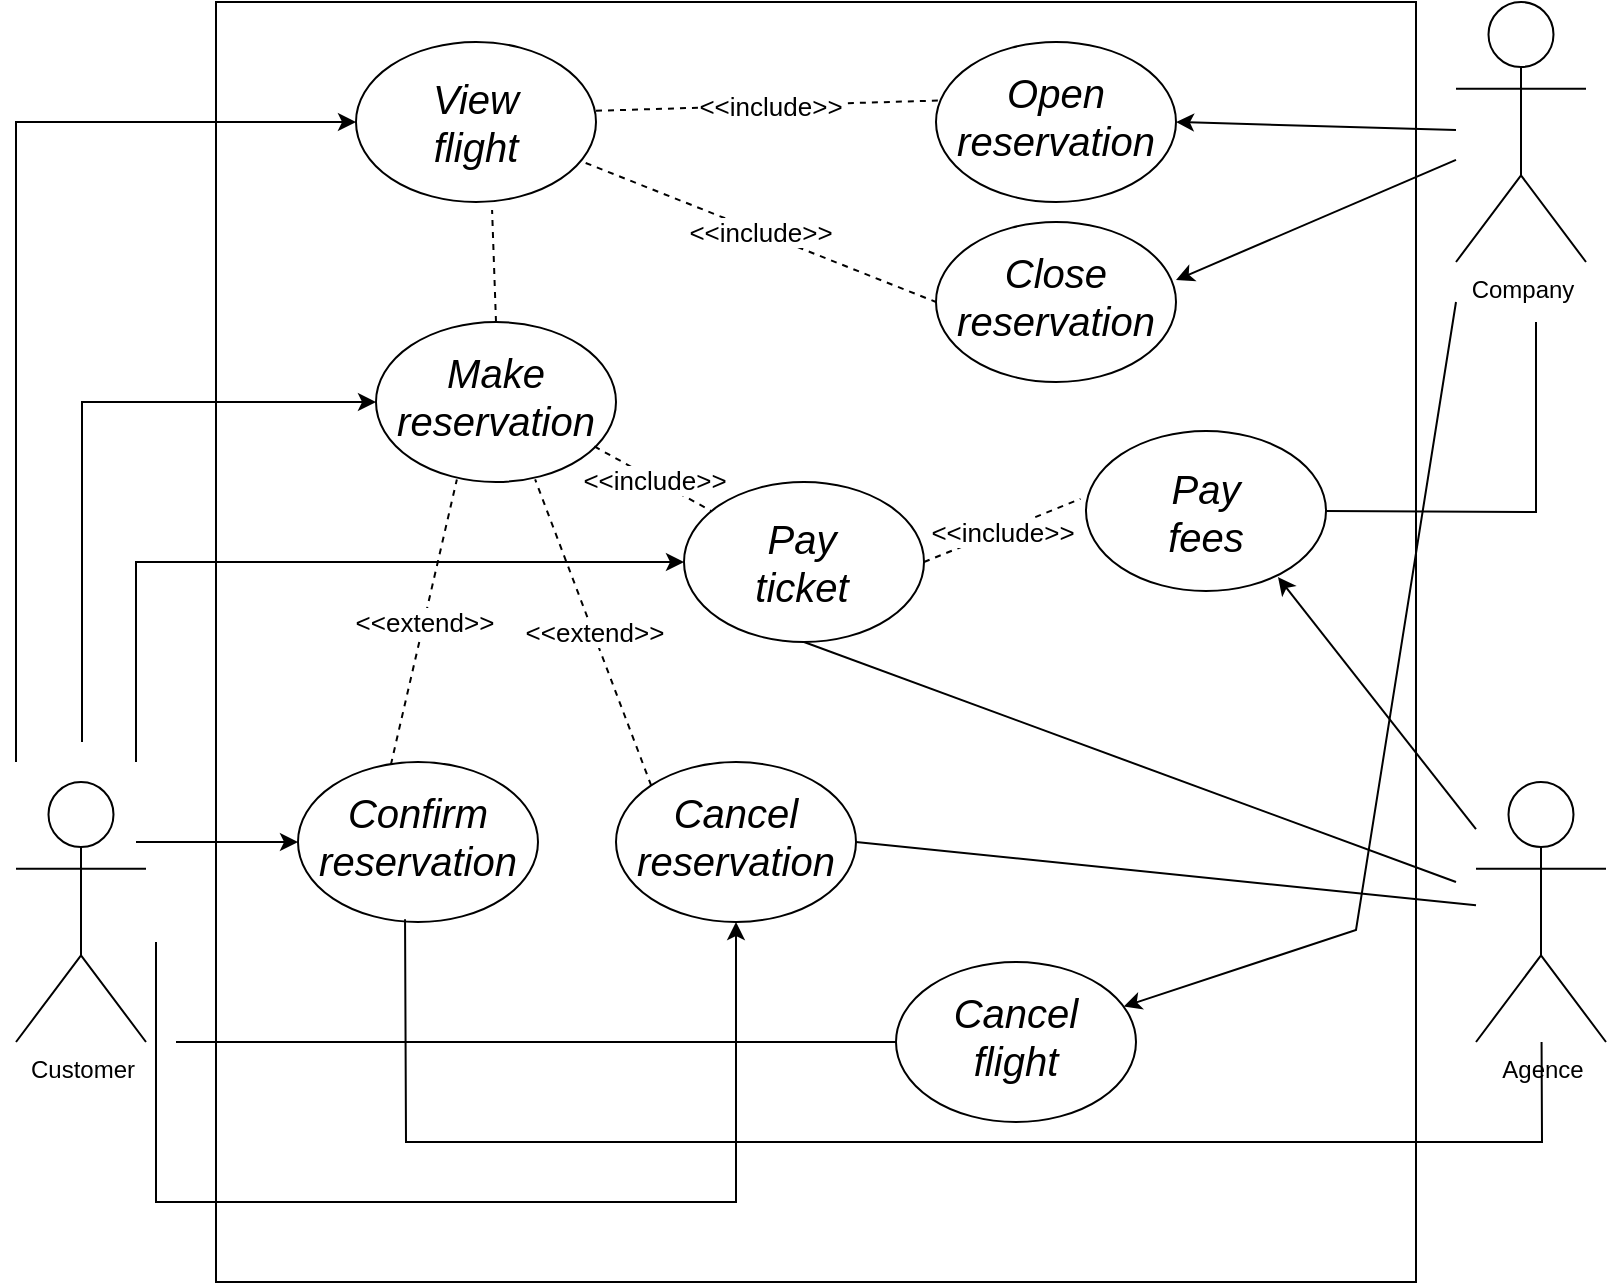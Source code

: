 <mxfile version="16.5.1" type="device"><diagram id="ceLG0h7EkE7IixqswX3k" name="Page-1"><mxGraphModel dx="996" dy="634" grid="1" gridSize="10" guides="1" tooltips="1" connect="1" arrows="1" fold="1" page="1" pageScale="1" pageWidth="827" pageHeight="1169" math="0" shadow="0"><root><mxCell id="0"/><mxCell id="1" parent="0"/><mxCell id="Kmgze0XpeWxzEHOtsUaf-2" value="" style="rounded=0;whiteSpace=wrap;html=1;fillColor=none;" parent="1" vertex="1"><mxGeometry x="120" y="80" width="600" height="640" as="geometry"/></mxCell><mxCell id="N7wIcBvlE-h2t6XAFPV8-1" value="Customer" style="shape=umlActor;verticalLabelPosition=bottom;verticalAlign=top;html=1;outlineConnect=0;" parent="1" vertex="1"><mxGeometry x="20" y="470" width="65" height="130" as="geometry"/></mxCell><mxCell id="N7wIcBvlE-h2t6XAFPV8-8" value="Company" style="shape=umlActor;verticalLabelPosition=bottom;verticalAlign=top;html=1;outlineConnect=0;" parent="1" vertex="1"><mxGeometry x="740" y="80" width="65" height="130" as="geometry"/></mxCell><mxCell id="N7wIcBvlE-h2t6XAFPV8-9" value="Agence" style="shape=umlActor;verticalLabelPosition=bottom;verticalAlign=top;html=1;outlineConnect=0;" parent="1" vertex="1"><mxGeometry x="750" y="470" width="65" height="130" as="geometry"/></mxCell><mxCell id="N7wIcBvlE-h2t6XAFPV8-20" value="" style="group" parent="1" vertex="1" connectable="0"><mxGeometry x="470" y="110" width="120" height="80" as="geometry"/></mxCell><mxCell id="N7wIcBvlE-h2t6XAFPV8-16" value="" style="ellipse;whiteSpace=wrap;html=1;fillColor=none;" parent="N7wIcBvlE-h2t6XAFPV8-20" vertex="1"><mxGeometry x="10" y="-10" width="120" height="80" as="geometry"/></mxCell><mxCell id="N7wIcBvlE-h2t6XAFPV8-17" value="&lt;span data-lucid-type=&quot;application/vnd.lucid.text&quot; data-lucid-content=&quot;{&amp;#34;t&amp;#34;:&amp;#34;View  flight&amp;#34;,&amp;#34;m&amp;#34;:[{&amp;#34;s&amp;#34;:0,&amp;#34;n&amp;#34;:&amp;#34;a&amp;#34;,&amp;#34;v&amp;#34;:&amp;#34;center&amp;#34;},{&amp;#34;s&amp;#34;:0,&amp;#34;n&amp;#34;:&amp;#34;fc&amp;#34;,&amp;#34;v&amp;#34;:&amp;#34;Oblique&amp;#34;,&amp;#34;e&amp;#34;:12},{&amp;#34;s&amp;#34;:0,&amp;#34;n&amp;#34;:&amp;#34;fid&amp;#34;,&amp;#34;v&amp;#34;:8,&amp;#34;e&amp;#34;:12},{&amp;#34;s&amp;#34;:0,&amp;#34;n&amp;#34;:&amp;#34;i&amp;#34;,&amp;#34;v&amp;#34;:true,&amp;#34;e&amp;#34;:12},{&amp;#34;s&amp;#34;:0,&amp;#34;n&amp;#34;:&amp;#34;s&amp;#34;,&amp;#34;v&amp;#34;:17.778,&amp;#34;e&amp;#34;:12},{&amp;#34;s&amp;#34;:0,&amp;#34;n&amp;#34;:&amp;#34;c&amp;#34;,&amp;#34;v&amp;#34;:&amp;#34;#ffffffff&amp;#34;,&amp;#34;e&amp;#34;:12}]}&quot; style=&quot;font-size: 20px&quot;&gt;&lt;span style=&quot;font-style: italic ; font-size: 20px&quot;&gt;Open reservation&lt;/span&gt;&lt;/span&gt;" style="text;html=1;align=center;verticalAlign=middle;whiteSpace=wrap;rounded=0;labelBackgroundColor=none;fontColor=default;fontSize=20;" parent="N7wIcBvlE-h2t6XAFPV8-20" vertex="1"><mxGeometry x="35" y="9.5" width="70" height="35" as="geometry"/></mxCell><mxCell id="N7wIcBvlE-h2t6XAFPV8-21" value="" style="group" parent="1" vertex="1" connectable="0"><mxGeometry x="480" y="190" width="120" height="80" as="geometry"/></mxCell><mxCell id="N7wIcBvlE-h2t6XAFPV8-18" value="" style="ellipse;whiteSpace=wrap;html=1;fillColor=none;" parent="N7wIcBvlE-h2t6XAFPV8-21" vertex="1"><mxGeometry width="120" height="80" as="geometry"/></mxCell><mxCell id="N7wIcBvlE-h2t6XAFPV8-19" value="&lt;span data-lucid-type=&quot;application/vnd.lucid.text&quot; data-lucid-content=&quot;{&amp;#34;t&amp;#34;:&amp;#34;View  flight&amp;#34;,&amp;#34;m&amp;#34;:[{&amp;#34;s&amp;#34;:0,&amp;#34;n&amp;#34;:&amp;#34;a&amp;#34;,&amp;#34;v&amp;#34;:&amp;#34;center&amp;#34;},{&amp;#34;s&amp;#34;:0,&amp;#34;n&amp;#34;:&amp;#34;fc&amp;#34;,&amp;#34;v&amp;#34;:&amp;#34;Oblique&amp;#34;,&amp;#34;e&amp;#34;:12},{&amp;#34;s&amp;#34;:0,&amp;#34;n&amp;#34;:&amp;#34;fid&amp;#34;,&amp;#34;v&amp;#34;:8,&amp;#34;e&amp;#34;:12},{&amp;#34;s&amp;#34;:0,&amp;#34;n&amp;#34;:&amp;#34;i&amp;#34;,&amp;#34;v&amp;#34;:true,&amp;#34;e&amp;#34;:12},{&amp;#34;s&amp;#34;:0,&amp;#34;n&amp;#34;:&amp;#34;s&amp;#34;,&amp;#34;v&amp;#34;:17.778,&amp;#34;e&amp;#34;:12},{&amp;#34;s&amp;#34;:0,&amp;#34;n&amp;#34;:&amp;#34;c&amp;#34;,&amp;#34;v&amp;#34;:&amp;#34;#ffffffff&amp;#34;,&amp;#34;e&amp;#34;:12}]}&quot; style=&quot;font-size: 20px&quot;&gt;&lt;span style=&quot;font-style: italic ; font-size: 20px&quot;&gt;Close reservation&lt;/span&gt;&lt;/span&gt;" style="text;html=1;align=center;verticalAlign=middle;whiteSpace=wrap;rounded=0;labelBackgroundColor=none;fontColor=default;fontSize=20;" parent="N7wIcBvlE-h2t6XAFPV8-21" vertex="1"><mxGeometry x="25" y="19.5" width="70" height="35" as="geometry"/></mxCell><mxCell id="N7wIcBvlE-h2t6XAFPV8-22" value="" style="group" parent="1" vertex="1" connectable="0"><mxGeometry x="200" y="240" width="120" height="80" as="geometry"/></mxCell><mxCell id="N7wIcBvlE-h2t6XAFPV8-14" value="" style="ellipse;whiteSpace=wrap;html=1;fillColor=none;" parent="N7wIcBvlE-h2t6XAFPV8-22" vertex="1"><mxGeometry width="120" height="80" as="geometry"/></mxCell><mxCell id="N7wIcBvlE-h2t6XAFPV8-15" value="&lt;span data-lucid-type=&quot;application/vnd.lucid.text&quot; data-lucid-content=&quot;{&amp;#34;t&amp;#34;:&amp;#34;View  flight&amp;#34;,&amp;#34;m&amp;#34;:[{&amp;#34;s&amp;#34;:0,&amp;#34;n&amp;#34;:&amp;#34;a&amp;#34;,&amp;#34;v&amp;#34;:&amp;#34;center&amp;#34;},{&amp;#34;s&amp;#34;:0,&amp;#34;n&amp;#34;:&amp;#34;fc&amp;#34;,&amp;#34;v&amp;#34;:&amp;#34;Oblique&amp;#34;,&amp;#34;e&amp;#34;:12},{&amp;#34;s&amp;#34;:0,&amp;#34;n&amp;#34;:&amp;#34;fid&amp;#34;,&amp;#34;v&amp;#34;:8,&amp;#34;e&amp;#34;:12},{&amp;#34;s&amp;#34;:0,&amp;#34;n&amp;#34;:&amp;#34;i&amp;#34;,&amp;#34;v&amp;#34;:true,&amp;#34;e&amp;#34;:12},{&amp;#34;s&amp;#34;:0,&amp;#34;n&amp;#34;:&amp;#34;s&amp;#34;,&amp;#34;v&amp;#34;:17.778,&amp;#34;e&amp;#34;:12},{&amp;#34;s&amp;#34;:0,&amp;#34;n&amp;#34;:&amp;#34;c&amp;#34;,&amp;#34;v&amp;#34;:&amp;#34;#ffffffff&amp;#34;,&amp;#34;e&amp;#34;:12}]}&quot; style=&quot;font-size: 20px&quot;&gt;&lt;span style=&quot;font-style: italic ; font-size: 20px&quot;&gt;Make reservation&lt;/span&gt;&lt;/span&gt;" style="text;html=1;align=center;verticalAlign=middle;whiteSpace=wrap;rounded=0;labelBackgroundColor=none;fontColor=default;fontSize=20;" parent="N7wIcBvlE-h2t6XAFPV8-22" vertex="1"><mxGeometry x="25" y="19.5" width="70" height="35" as="geometry"/></mxCell><mxCell id="N7wIcBvlE-h2t6XAFPV8-23" value="" style="group" parent="1" vertex="1" connectable="0"><mxGeometry x="190" y="100" width="120" height="80" as="geometry"/></mxCell><mxCell id="N7wIcBvlE-h2t6XAFPV8-11" value="" style="ellipse;whiteSpace=wrap;html=1;fillColor=none;" parent="N7wIcBvlE-h2t6XAFPV8-23" vertex="1"><mxGeometry width="120" height="80" as="geometry"/></mxCell><mxCell id="N7wIcBvlE-h2t6XAFPV8-13" value="&lt;span data-lucid-type=&quot;application/vnd.lucid.text&quot; data-lucid-content=&quot;{&amp;quot;t&amp;quot;:&amp;quot;View  flight&amp;quot;,&amp;quot;m&amp;quot;:[{&amp;quot;s&amp;quot;:0,&amp;quot;n&amp;quot;:&amp;quot;a&amp;quot;,&amp;quot;v&amp;quot;:&amp;quot;center&amp;quot;},{&amp;quot;s&amp;quot;:0,&amp;quot;n&amp;quot;:&amp;quot;fc&amp;quot;,&amp;quot;v&amp;quot;:&amp;quot;Oblique&amp;quot;,&amp;quot;e&amp;quot;:12},{&amp;quot;s&amp;quot;:0,&amp;quot;n&amp;quot;:&amp;quot;fid&amp;quot;,&amp;quot;v&amp;quot;:8,&amp;quot;e&amp;quot;:12},{&amp;quot;s&amp;quot;:0,&amp;quot;n&amp;quot;:&amp;quot;i&amp;quot;,&amp;quot;v&amp;quot;:true,&amp;quot;e&amp;quot;:12},{&amp;quot;s&amp;quot;:0,&amp;quot;n&amp;quot;:&amp;quot;s&amp;quot;,&amp;quot;v&amp;quot;:17.778,&amp;quot;e&amp;quot;:12},{&amp;quot;s&amp;quot;:0,&amp;quot;n&amp;quot;:&amp;quot;c&amp;quot;,&amp;quot;v&amp;quot;:&amp;quot;#ffffffff&amp;quot;,&amp;quot;e&amp;quot;:12}]}&quot; style=&quot;font-size: 20px;&quot;&gt;&lt;span style=&quot;font-style: italic; font-size: 20px;&quot;&gt;View  flight&lt;/span&gt;&lt;/span&gt;" style="text;html=1;align=center;verticalAlign=middle;whiteSpace=wrap;rounded=0;labelBackgroundColor=none;fontColor=default;fontSize=20;" parent="N7wIcBvlE-h2t6XAFPV8-23" vertex="1"><mxGeometry x="25" y="22.5" width="70" height="35" as="geometry"/></mxCell><mxCell id="N7wIcBvlE-h2t6XAFPV8-33" value="" style="group" parent="1" vertex="1" connectable="0"><mxGeometry x="160" y="480" width="121" height="80" as="geometry"/></mxCell><mxCell id="N7wIcBvlE-h2t6XAFPV8-30" value="" style="group" parent="N7wIcBvlE-h2t6XAFPV8-33" vertex="1" connectable="0"><mxGeometry x="1" y="-20" width="120" height="80" as="geometry"/></mxCell><mxCell id="N7wIcBvlE-h2t6XAFPV8-31" value="" style="ellipse;whiteSpace=wrap;html=1;fillColor=none;" parent="N7wIcBvlE-h2t6XAFPV8-30" vertex="1"><mxGeometry width="120" height="80" as="geometry"/></mxCell><mxCell id="N7wIcBvlE-h2t6XAFPV8-32" value="&lt;span data-lucid-type=&quot;application/vnd.lucid.text&quot; data-lucid-content=&quot;{&amp;#34;t&amp;#34;:&amp;#34;View  flight&amp;#34;,&amp;#34;m&amp;#34;:[{&amp;#34;s&amp;#34;:0,&amp;#34;n&amp;#34;:&amp;#34;a&amp;#34;,&amp;#34;v&amp;#34;:&amp;#34;center&amp;#34;},{&amp;#34;s&amp;#34;:0,&amp;#34;n&amp;#34;:&amp;#34;fc&amp;#34;,&amp;#34;v&amp;#34;:&amp;#34;Oblique&amp;#34;,&amp;#34;e&amp;#34;:12},{&amp;#34;s&amp;#34;:0,&amp;#34;n&amp;#34;:&amp;#34;fid&amp;#34;,&amp;#34;v&amp;#34;:8,&amp;#34;e&amp;#34;:12},{&amp;#34;s&amp;#34;:0,&amp;#34;n&amp;#34;:&amp;#34;i&amp;#34;,&amp;#34;v&amp;#34;:true,&amp;#34;e&amp;#34;:12},{&amp;#34;s&amp;#34;:0,&amp;#34;n&amp;#34;:&amp;#34;s&amp;#34;,&amp;#34;v&amp;#34;:17.778,&amp;#34;e&amp;#34;:12},{&amp;#34;s&amp;#34;:0,&amp;#34;n&amp;#34;:&amp;#34;c&amp;#34;,&amp;#34;v&amp;#34;:&amp;#34;#ffffffff&amp;#34;,&amp;#34;e&amp;#34;:12}]}&quot; style=&quot;font-size: 20px&quot;&gt;&lt;span style=&quot;font-style: italic ; font-size: 20px&quot;&gt;Confirm reservation&lt;/span&gt;&lt;/span&gt;" style="text;html=1;align=center;verticalAlign=middle;whiteSpace=wrap;rounded=0;labelBackgroundColor=none;fontColor=default;fontSize=20;" parent="N7wIcBvlE-h2t6XAFPV8-30" vertex="1"><mxGeometry x="25" y="19.5" width="70" height="35" as="geometry"/></mxCell><mxCell id="N7wIcBvlE-h2t6XAFPV8-39" value="" style="group" parent="1" vertex="1" connectable="0"><mxGeometry x="320" y="460" width="120" height="80" as="geometry"/></mxCell><mxCell id="N7wIcBvlE-h2t6XAFPV8-40" value="" style="ellipse;whiteSpace=wrap;html=1;fillColor=none;" parent="N7wIcBvlE-h2t6XAFPV8-39" vertex="1"><mxGeometry width="120" height="80" as="geometry"/></mxCell><mxCell id="N7wIcBvlE-h2t6XAFPV8-41" value="&lt;span data-lucid-type=&quot;application/vnd.lucid.text&quot; data-lucid-content=&quot;{&amp;#34;t&amp;#34;:&amp;#34;View  flight&amp;#34;,&amp;#34;m&amp;#34;:[{&amp;#34;s&amp;#34;:0,&amp;#34;n&amp;#34;:&amp;#34;a&amp;#34;,&amp;#34;v&amp;#34;:&amp;#34;center&amp;#34;},{&amp;#34;s&amp;#34;:0,&amp;#34;n&amp;#34;:&amp;#34;fc&amp;#34;,&amp;#34;v&amp;#34;:&amp;#34;Oblique&amp;#34;,&amp;#34;e&amp;#34;:12},{&amp;#34;s&amp;#34;:0,&amp;#34;n&amp;#34;:&amp;#34;fid&amp;#34;,&amp;#34;v&amp;#34;:8,&amp;#34;e&amp;#34;:12},{&amp;#34;s&amp;#34;:0,&amp;#34;n&amp;#34;:&amp;#34;i&amp;#34;,&amp;#34;v&amp;#34;:true,&amp;#34;e&amp;#34;:12},{&amp;#34;s&amp;#34;:0,&amp;#34;n&amp;#34;:&amp;#34;s&amp;#34;,&amp;#34;v&amp;#34;:17.778,&amp;#34;e&amp;#34;:12},{&amp;#34;s&amp;#34;:0,&amp;#34;n&amp;#34;:&amp;#34;c&amp;#34;,&amp;#34;v&amp;#34;:&amp;#34;#ffffffff&amp;#34;,&amp;#34;e&amp;#34;:12}]}&quot; style=&quot;font-size: 20px&quot;&gt;&lt;span style=&quot;font-style: italic ; font-size: 20px&quot;&gt;Cancel reservation&lt;/span&gt;&lt;/span&gt;" style="text;html=1;align=center;verticalAlign=middle;whiteSpace=wrap;rounded=0;labelBackgroundColor=none;fontColor=default;fontSize=20;" parent="N7wIcBvlE-h2t6XAFPV8-39" vertex="1"><mxGeometry x="25" y="19.5" width="70" height="35" as="geometry"/></mxCell><mxCell id="N7wIcBvlE-h2t6XAFPV8-60" value="" style="endArrow=none;html=1;rounded=0;fontSize=20;fontColor=default;exitX=0.5;exitY=1;exitDx=0;exitDy=0;" parent="1" source="N7wIcBvlE-h2t6XAFPV8-34" edge="1"><mxGeometry width="50" height="50" relative="1" as="geometry"><mxPoint x="570" y="560" as="sourcePoint"/><mxPoint x="740" y="520" as="targetPoint"/><Array as="points"/></mxGeometry></mxCell><mxCell id="N7wIcBvlE-h2t6XAFPV8-61" value="" style="endArrow=none;html=1;rounded=0;fontSize=20;fontColor=default;exitX=0.446;exitY=0.983;exitDx=0;exitDy=0;exitPerimeter=0;" parent="1" source="N7wIcBvlE-h2t6XAFPV8-31" target="N7wIcBvlE-h2t6XAFPV8-9" edge="1"><mxGeometry width="50" height="50" relative="1" as="geometry"><mxPoint x="540" y="500" as="sourcePoint"/><mxPoint x="780" y="650" as="targetPoint"/><Array as="points"><mxPoint x="215" y="650"/><mxPoint x="783" y="650"/></Array></mxGeometry></mxCell><mxCell id="N7wIcBvlE-h2t6XAFPV8-67" value="" style="endArrow=none;dashed=1;html=1;rounded=0;fontSize=20;fontColor=default;exitX=0.5;exitY=0;exitDx=0;exitDy=0;entryX=0.567;entryY=1.05;entryDx=0;entryDy=0;entryPerimeter=0;" parent="1" source="N7wIcBvlE-h2t6XAFPV8-14" target="N7wIcBvlE-h2t6XAFPV8-11" edge="1"><mxGeometry width="50" height="50" relative="1" as="geometry"><mxPoint x="300" y="200" as="sourcePoint"/><mxPoint x="350" y="150" as="targetPoint"/></mxGeometry></mxCell><mxCell id="N7wIcBvlE-h2t6XAFPV8-70" value="" style="group" parent="1" vertex="1" connectable="0"><mxGeometry x="530" y="240" width="145" height="134.5" as="geometry"/></mxCell><mxCell id="N7wIcBvlE-h2t6XAFPV8-72" value="&lt;i&gt;Pay fees&lt;/i&gt;" style="text;html=1;align=center;verticalAlign=middle;whiteSpace=wrap;rounded=0;labelBackgroundColor=none;fontColor=default;fontSize=20;" parent="N7wIcBvlE-h2t6XAFPV8-70" vertex="1"><mxGeometry x="50" y="77" width="70" height="35" as="geometry"/></mxCell><mxCell id="N7wIcBvlE-h2t6XAFPV8-71" value="" style="ellipse;whiteSpace=wrap;html=1;fillColor=none;" parent="N7wIcBvlE-h2t6XAFPV8-70" vertex="1"><mxGeometry x="25" y="54.5" width="120" height="80" as="geometry"/></mxCell><mxCell id="N7wIcBvlE-h2t6XAFPV8-74" value="" style="endArrow=none;html=1;rounded=0;fontSize=20;fontColor=default;exitX=1;exitY=0.5;exitDx=0;exitDy=0;" parent="1" source="N7wIcBvlE-h2t6XAFPV8-71" edge="1"><mxGeometry width="50" height="50" relative="1" as="geometry"><mxPoint x="750" y="380" as="sourcePoint"/><mxPoint x="780" y="240" as="targetPoint"/><Array as="points"><mxPoint x="780" y="335"/></Array></mxGeometry></mxCell><mxCell id="N7wIcBvlE-h2t6XAFPV8-76" value="" style="endArrow=classic;html=1;rounded=0;fontSize=20;fontColor=default;entryX=0;entryY=0.5;entryDx=0;entryDy=0;" parent="1" target="N7wIcBvlE-h2t6XAFPV8-11" edge="1"><mxGeometry width="50" height="50" relative="1" as="geometry"><mxPoint x="20" y="460" as="sourcePoint"/><mxPoint x="110" y="210" as="targetPoint"/><Array as="points"><mxPoint x="20" y="140"/></Array></mxGeometry></mxCell><mxCell id="N7wIcBvlE-h2t6XAFPV8-77" value="" style="endArrow=classic;html=1;rounded=0;fontSize=20;fontColor=default;entryX=0;entryY=0.5;entryDx=0;entryDy=0;" parent="1" target="N7wIcBvlE-h2t6XAFPV8-14" edge="1"><mxGeometry width="50" height="50" relative="1" as="geometry"><mxPoint x="53" y="450" as="sourcePoint"/><mxPoint x="150" y="460" as="targetPoint"/><Array as="points"><mxPoint x="53" y="280"/></Array></mxGeometry></mxCell><mxCell id="N7wIcBvlE-h2t6XAFPV8-78" value="" style="endArrow=classic;html=1;rounded=0;fontSize=20;fontColor=default;entryX=1;entryY=0.5;entryDx=0;entryDy=0;" parent="1" target="N7wIcBvlE-h2t6XAFPV8-16" edge="1" source="N7wIcBvlE-h2t6XAFPV8-8"><mxGeometry width="50" height="50" relative="1" as="geometry"><mxPoint x="720" y="140" as="sourcePoint"/><mxPoint x="720" y="140" as="targetPoint"/></mxGeometry></mxCell><mxCell id="N7wIcBvlE-h2t6XAFPV8-79" value="" style="endArrow=classic;html=1;rounded=0;fontSize=20;fontColor=default;entryX=1;entryY=0.363;entryDx=0;entryDy=0;entryPerimeter=0;" parent="1" target="N7wIcBvlE-h2t6XAFPV8-18" edge="1" source="N7wIcBvlE-h2t6XAFPV8-8"><mxGeometry width="50" height="50" relative="1" as="geometry"><mxPoint x="720" y="170" as="sourcePoint"/><mxPoint x="690" y="150" as="targetPoint"/></mxGeometry></mxCell><mxCell id="N7wIcBvlE-h2t6XAFPV8-81" value="" style="endArrow=classic;html=1;rounded=0;fontSize=20;fontColor=default;entryX=0;entryY=0.5;entryDx=0;entryDy=0;" parent="1" target="N7wIcBvlE-h2t6XAFPV8-34" edge="1"><mxGeometry width="50" height="50" relative="1" as="geometry"><mxPoint x="80" y="460" as="sourcePoint"/><mxPoint x="220" y="550" as="targetPoint"/><Array as="points"><mxPoint x="80" y="360"/></Array></mxGeometry></mxCell><mxCell id="N7wIcBvlE-h2t6XAFPV8-82" value="" style="endArrow=classic;html=1;rounded=0;fontSize=20;fontColor=default;entryX=0;entryY=0.5;entryDx=0;entryDy=0;" parent="1" target="N7wIcBvlE-h2t6XAFPV8-31" edge="1"><mxGeometry width="50" height="50" relative="1" as="geometry"><mxPoint x="80" y="500" as="sourcePoint"/><mxPoint x="240" y="500" as="targetPoint"/><Array as="points"><mxPoint x="80" y="500"/></Array></mxGeometry></mxCell><mxCell id="N7wIcBvlE-h2t6XAFPV8-84" value="" style="endArrow=classic;html=1;rounded=0;fontSize=20;fontColor=default;entryX=0.5;entryY=1;entryDx=0;entryDy=0;" parent="1" target="N7wIcBvlE-h2t6XAFPV8-40" edge="1"><mxGeometry width="50" height="50" relative="1" as="geometry"><mxPoint x="90" y="550" as="sourcePoint"/><mxPoint x="230" y="600" as="targetPoint"/><Array as="points"><mxPoint x="90" y="680"/><mxPoint x="380" y="680"/></Array></mxGeometry></mxCell><mxCell id="N7wIcBvlE-h2t6XAFPV8-87" value="" style="endArrow=classic;html=1;rounded=0;fontSize=20;fontColor=default;entryX=0.8;entryY=0.913;entryDx=0;entryDy=0;entryPerimeter=0;" parent="1" source="N7wIcBvlE-h2t6XAFPV8-9" target="N7wIcBvlE-h2t6XAFPV8-71" edge="1"><mxGeometry width="50" height="50" relative="1" as="geometry"><mxPoint x="720" y="470" as="sourcePoint"/><mxPoint x="800" y="420" as="targetPoint"/></mxGeometry></mxCell><mxCell id="jIpka9fzD7rJ-vuHjf-f-1" value="" style="group" vertex="1" connectable="0" parent="1"><mxGeometry x="310" y="340" width="130" height="80" as="geometry"/></mxCell><mxCell id="jIpka9fzD7rJ-vuHjf-f-22" value="" style="group" vertex="1" connectable="0" parent="jIpka9fzD7rJ-vuHjf-f-1"><mxGeometry x="44" y="-20" width="120" height="80" as="geometry"/></mxCell><mxCell id="N7wIcBvlE-h2t6XAFPV8-34" value="" style="ellipse;whiteSpace=wrap;html=1;fillColor=none;" parent="jIpka9fzD7rJ-vuHjf-f-22" vertex="1"><mxGeometry width="120" height="80" as="geometry"/></mxCell><mxCell id="N7wIcBvlE-h2t6XAFPV8-35" value="&lt;i&gt;Pay ticket&lt;/i&gt;" style="text;html=1;align=center;verticalAlign=middle;whiteSpace=wrap;rounded=0;labelBackgroundColor=none;fontColor=default;fontSize=20;" parent="jIpka9fzD7rJ-vuHjf-f-22" vertex="1"><mxGeometry x="24" y="22.5" width="70" height="35" as="geometry"/></mxCell><mxCell id="jIpka9fzD7rJ-vuHjf-f-7" value="" style="endArrow=none;html=1;rounded=0;exitX=0;exitY=0;exitDx=0;exitDy=0;entryX=0.663;entryY=0.984;entryDx=0;entryDy=0;entryPerimeter=0;dashed=1;strokeColor=default;endFill=0;" edge="1" parent="1" source="N7wIcBvlE-h2t6XAFPV8-40" target="N7wIcBvlE-h2t6XAFPV8-14"><mxGeometry relative="1" as="geometry"><mxPoint x="240" y="585" as="sourcePoint"/><mxPoint x="340" y="585" as="targetPoint"/><Array as="points"/></mxGeometry></mxCell><mxCell id="jIpka9fzD7rJ-vuHjf-f-8" value="&amp;lt;&amp;lt;extend&amp;gt;&amp;gt;" style="edgeLabel;resizable=0;html=1;align=center;verticalAlign=middle;fontSize=13;" connectable="0" vertex="1" parent="jIpka9fzD7rJ-vuHjf-f-7"><mxGeometry relative="1" as="geometry"/></mxCell><mxCell id="jIpka9fzD7rJ-vuHjf-f-13" value="" style="endArrow=none;html=1;rounded=0;dashed=1;strokeColor=default;exitX=1;exitY=0.5;exitDx=0;exitDy=0;entryX=-0.023;entryY=0.424;entryDx=0;entryDy=0;entryPerimeter=0;endFill=0;" edge="1" parent="1" source="N7wIcBvlE-h2t6XAFPV8-34" target="N7wIcBvlE-h2t6XAFPV8-71"><mxGeometry relative="1" as="geometry"><mxPoint x="460" y="350" as="sourcePoint"/><mxPoint x="560" y="350" as="targetPoint"/></mxGeometry></mxCell><mxCell id="jIpka9fzD7rJ-vuHjf-f-14" value="&amp;lt;&amp;lt;include&amp;gt;&amp;gt;" style="edgeLabel;resizable=0;html=1;align=center;verticalAlign=middle;fontSize=13;" connectable="0" vertex="1" parent="jIpka9fzD7rJ-vuHjf-f-13"><mxGeometry relative="1" as="geometry"/></mxCell><mxCell id="jIpka9fzD7rJ-vuHjf-f-15" value="" style="endArrow=none;html=1;rounded=0;dashed=1;fontSize=13;strokeColor=default;exitX=0.91;exitY=0.778;exitDx=0;exitDy=0;exitPerimeter=0;endFill=0;" edge="1" parent="1" source="N7wIcBvlE-h2t6XAFPV8-14" target="N7wIcBvlE-h2t6XAFPV8-34"><mxGeometry relative="1" as="geometry"><mxPoint x="360" y="310" as="sourcePoint"/><mxPoint x="460" y="310" as="targetPoint"/></mxGeometry></mxCell><mxCell id="jIpka9fzD7rJ-vuHjf-f-16" value="&amp;lt;&amp;lt;include&amp;gt;&amp;gt;" style="edgeLabel;resizable=0;html=1;align=center;verticalAlign=middle;fontSize=13;" connectable="0" vertex="1" parent="jIpka9fzD7rJ-vuHjf-f-15"><mxGeometry relative="1" as="geometry"/></mxCell><mxCell id="jIpka9fzD7rJ-vuHjf-f-18" value="" style="endArrow=none;html=1;rounded=0;dashed=1;strokeColor=default;exitX=1;exitY=0.43;exitDx=0;exitDy=0;entryX=0.026;entryY=0.365;entryDx=0;entryDy=0;entryPerimeter=0;endFill=0;exitPerimeter=0;" edge="1" parent="1" source="N7wIcBvlE-h2t6XAFPV8-11" target="N7wIcBvlE-h2t6XAFPV8-16"><mxGeometry relative="1" as="geometry"><mxPoint x="320" y="148.04" as="sourcePoint"/><mxPoint x="462.24" y="131.96" as="targetPoint"/></mxGeometry></mxCell><mxCell id="jIpka9fzD7rJ-vuHjf-f-19" value="&amp;lt;&amp;lt;include&amp;gt;&amp;gt;" style="edgeLabel;resizable=0;html=1;align=center;verticalAlign=middle;fontSize=13;" connectable="0" vertex="1" parent="jIpka9fzD7rJ-vuHjf-f-18"><mxGeometry relative="1" as="geometry"/></mxCell><mxCell id="jIpka9fzD7rJ-vuHjf-f-20" value="" style="endArrow=none;html=1;rounded=0;dashed=1;strokeColor=default;exitX=0.957;exitY=0.756;exitDx=0;exitDy=0;entryX=0;entryY=0.5;entryDx=0;entryDy=0;endFill=0;exitPerimeter=0;" edge="1" parent="1" source="N7wIcBvlE-h2t6XAFPV8-11" target="N7wIcBvlE-h2t6XAFPV8-18"><mxGeometry relative="1" as="geometry"><mxPoint x="310" y="196.08" as="sourcePoint"/><mxPoint x="452.24" y="180.0" as="targetPoint"/></mxGeometry></mxCell><mxCell id="jIpka9fzD7rJ-vuHjf-f-21" value="&amp;lt;&amp;lt;include&amp;gt;&amp;gt;" style="edgeLabel;resizable=0;html=1;align=center;verticalAlign=middle;fontSize=13;" connectable="0" vertex="1" parent="jIpka9fzD7rJ-vuHjf-f-20"><mxGeometry relative="1" as="geometry"/></mxCell><mxCell id="jIpka9fzD7rJ-vuHjf-f-23" value="" style="endArrow=none;html=1;rounded=0;exitX=0.387;exitY=0.017;exitDx=0;exitDy=0;entryX=0.337;entryY=0.984;entryDx=0;entryDy=0;entryPerimeter=0;dashed=1;strokeColor=default;endFill=0;exitPerimeter=0;" edge="1" parent="1" source="N7wIcBvlE-h2t6XAFPV8-31" target="N7wIcBvlE-h2t6XAFPV8-14"><mxGeometry relative="1" as="geometry"><mxPoint x="278.014" y="492.996" as="sourcePoint"/><mxPoint x="220.0" y="340" as="targetPoint"/><Array as="points"/></mxGeometry></mxCell><mxCell id="jIpka9fzD7rJ-vuHjf-f-24" value="&amp;lt;&amp;lt;extend&amp;gt;&amp;gt;" style="edgeLabel;resizable=0;html=1;align=center;verticalAlign=middle;fontSize=13;" connectable="0" vertex="1" parent="jIpka9fzD7rJ-vuHjf-f-23"><mxGeometry relative="1" as="geometry"/></mxCell><mxCell id="jIpka9fzD7rJ-vuHjf-f-26" value="" style="group" vertex="1" connectable="0" parent="1"><mxGeometry x="460" y="560" width="120" height="80" as="geometry"/></mxCell><mxCell id="jIpka9fzD7rJ-vuHjf-f-27" value="" style="ellipse;whiteSpace=wrap;html=1;fillColor=none;" vertex="1" parent="jIpka9fzD7rJ-vuHjf-f-26"><mxGeometry width="120" height="80" as="geometry"/></mxCell><mxCell id="jIpka9fzD7rJ-vuHjf-f-28" value="&lt;span data-lucid-type=&quot;application/vnd.lucid.text&quot; data-lucid-content=&quot;{&amp;#34;t&amp;#34;:&amp;#34;View  flight&amp;#34;,&amp;#34;m&amp;#34;:[{&amp;#34;s&amp;#34;:0,&amp;#34;n&amp;#34;:&amp;#34;a&amp;#34;,&amp;#34;v&amp;#34;:&amp;#34;center&amp;#34;},{&amp;#34;s&amp;#34;:0,&amp;#34;n&amp;#34;:&amp;#34;fc&amp;#34;,&amp;#34;v&amp;#34;:&amp;#34;Oblique&amp;#34;,&amp;#34;e&amp;#34;:12},{&amp;#34;s&amp;#34;:0,&amp;#34;n&amp;#34;:&amp;#34;fid&amp;#34;,&amp;#34;v&amp;#34;:8,&amp;#34;e&amp;#34;:12},{&amp;#34;s&amp;#34;:0,&amp;#34;n&amp;#34;:&amp;#34;i&amp;#34;,&amp;#34;v&amp;#34;:true,&amp;#34;e&amp;#34;:12},{&amp;#34;s&amp;#34;:0,&amp;#34;n&amp;#34;:&amp;#34;s&amp;#34;,&amp;#34;v&amp;#34;:17.778,&amp;#34;e&amp;#34;:12},{&amp;#34;s&amp;#34;:0,&amp;#34;n&amp;#34;:&amp;#34;c&amp;#34;,&amp;#34;v&amp;#34;:&amp;#34;#ffffffff&amp;#34;,&amp;#34;e&amp;#34;:12}]}&quot; style=&quot;font-size: 20px&quot;&gt;&lt;span style=&quot;font-style: italic ; font-size: 20px&quot;&gt;Cancel flight&lt;/span&gt;&lt;/span&gt;" style="text;html=1;align=center;verticalAlign=middle;whiteSpace=wrap;rounded=0;labelBackgroundColor=none;fontColor=default;fontSize=20;" vertex="1" parent="jIpka9fzD7rJ-vuHjf-f-26"><mxGeometry x="25" y="19.5" width="70" height="35" as="geometry"/></mxCell><mxCell id="jIpka9fzD7rJ-vuHjf-f-29" value="" style="endArrow=classic;html=1;rounded=0;fontSize=13;strokeColor=default;" edge="1" parent="1" target="jIpka9fzD7rJ-vuHjf-f-27"><mxGeometry width="50" height="50" relative="1" as="geometry"><mxPoint x="740" y="230" as="sourcePoint"/><mxPoint x="690" y="540" as="targetPoint"/><Array as="points"><mxPoint x="690" y="544"/></Array></mxGeometry></mxCell><mxCell id="jIpka9fzD7rJ-vuHjf-f-30" value="" style="endArrow=none;html=1;rounded=0;fontSize=13;strokeColor=default;exitX=0;exitY=0.5;exitDx=0;exitDy=0;endFill=0;" edge="1" parent="1" source="jIpka9fzD7rJ-vuHjf-f-27"><mxGeometry width="50" height="50" relative="1" as="geometry"><mxPoint x="470" y="650" as="sourcePoint"/><mxPoint x="100" y="600" as="targetPoint"/></mxGeometry></mxCell><mxCell id="jIpka9fzD7rJ-vuHjf-f-31" value="" style="endArrow=none;html=1;rounded=0;fontSize=13;strokeColor=default;exitX=1;exitY=0.5;exitDx=0;exitDy=0;" edge="1" parent="1" source="N7wIcBvlE-h2t6XAFPV8-40" target="N7wIcBvlE-h2t6XAFPV8-9"><mxGeometry width="50" height="50" relative="1" as="geometry"><mxPoint x="470" y="530" as="sourcePoint"/><mxPoint x="520" y="480" as="targetPoint"/></mxGeometry></mxCell></root></mxGraphModel></diagram></mxfile>